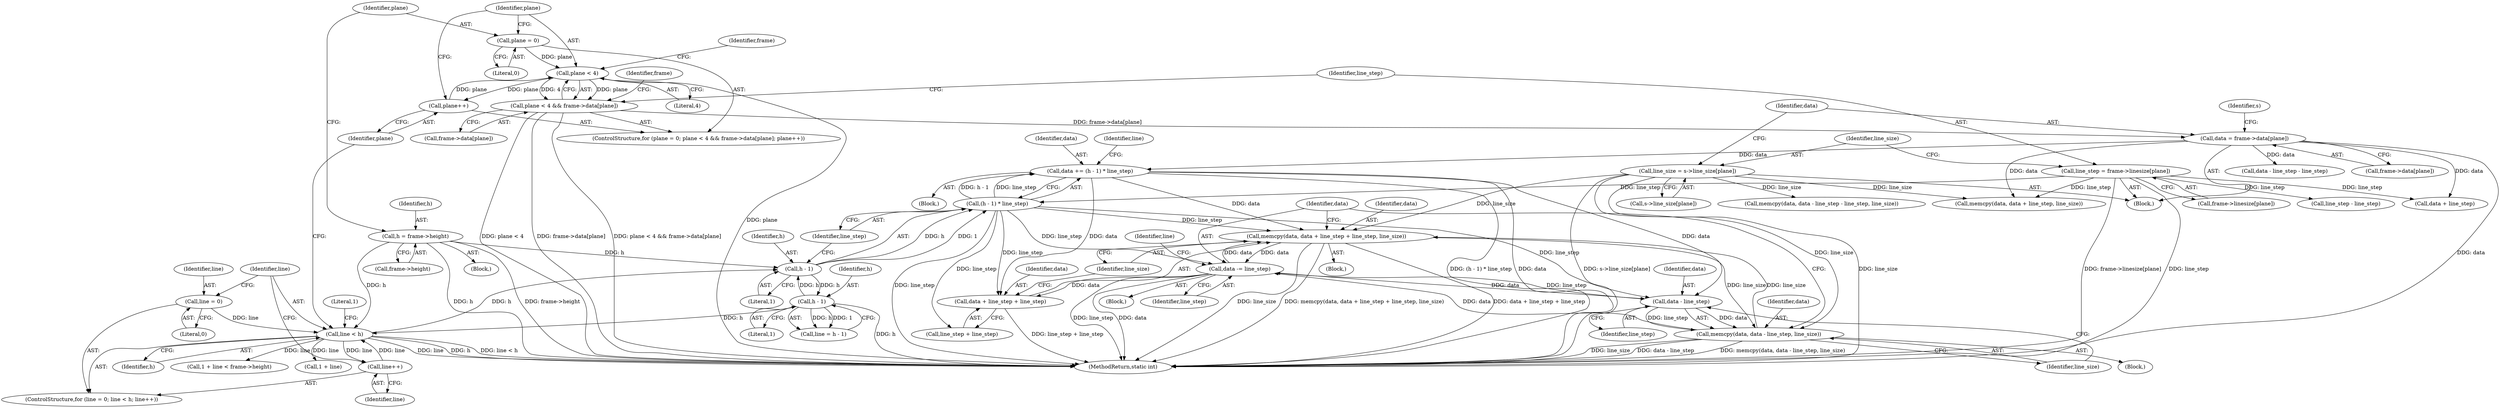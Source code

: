 digraph "1_FFmpeg_e43a0a232dbf6d3c161823c2e07c52e76227a1bc_2@API" {
"1000277" [label="(Call,memcpy(data, data + line_step + line_step, line_size))"];
"1000285" [label="(Call,data -= line_step)"];
"1000271" [label="(Call,data - line_step)"];
"1000245" [label="(Call,data += (h - 1) * line_step)"];
"1000247" [label="(Call,(h - 1) * line_step)"];
"1000248" [label="(Call,h - 1)"];
"1000158" [label="(Call,h = frame->height)"];
"1000209" [label="(Call,line < h)"];
"1000206" [label="(Call,line = 0)"];
"1000212" [label="(Call,line++)"];
"1000255" [label="(Call,h - 1)"];
"1000179" [label="(Call,line_step = frame->linesize[plane])"];
"1000193" [label="(Call,data = frame->data[plane])"];
"1000167" [label="(Call,plane < 4 && frame->data[plane])"];
"1000168" [label="(Call,plane < 4)"];
"1000176" [label="(Call,plane++)"];
"1000164" [label="(Call,plane = 0)"];
"1000277" [label="(Call,memcpy(data, data + line_step + line_step, line_size))"];
"1000186" [label="(Call,line_size = s->line_size[plane])"];
"1000269" [label="(Call,memcpy(data, data - line_step, line_size))"];
"1000279" [label="(Call,data + line_step + line_step)"];
"1000105" [label="(Block,)"];
"1000211" [label="(Identifier,h)"];
"1000284" [label="(Identifier,line_size)"];
"1000274" [label="(Identifier,line_size)"];
"1000263" [label="(Block,)"];
"1000178" [label="(Block,)"];
"1000277" [label="(Call,memcpy(data, data + line_step + line_step, line_size))"];
"1000171" [label="(Call,frame->data[plane])"];
"1000195" [label="(Call,frame->data[plane])"];
"1000251" [label="(Identifier,line_step)"];
"1000216" [label="(Call,1 + line < frame->height)"];
"1000202" [label="(Identifier,s)"];
"1000207" [label="(Identifier,line)"];
"1000299" [label="(MethodReturn,static int)"];
"1000163" [label="(ControlStructure,for (plane = 0; plane < 4 && frame->data[plane]; plane++))"];
"1000186" [label="(Call,line_size = s->line_size[plane])"];
"1000160" [label="(Call,frame->height)"];
"1000273" [label="(Identifier,line_step)"];
"1000169" [label="(Identifier,plane)"];
"1000164" [label="(Call,plane = 0)"];
"1000280" [label="(Identifier,data)"];
"1000276" [label="(Block,)"];
"1000278" [label="(Identifier,data)"];
"1000272" [label="(Identifier,data)"];
"1000170" [label="(Literal,4)"];
"1000166" [label="(Literal,0)"];
"1000224" [label="(Call,memcpy(data, data + line_step, line_size))"];
"1000209" [label="(Call,line < h)"];
"1000281" [label="(Call,line_step + line_step)"];
"1000180" [label="(Identifier,line_step)"];
"1000212" [label="(Call,line++)"];
"1000217" [label="(Call,1 + line)"];
"1000249" [label="(Identifier,h)"];
"1000165" [label="(Identifier,plane)"];
"1000208" [label="(Literal,0)"];
"1000187" [label="(Identifier,line_size)"];
"1000206" [label="(Call,line = 0)"];
"1000290" [label="(Identifier,frame)"];
"1000250" [label="(Literal,1)"];
"1000218" [label="(Literal,1)"];
"1000285" [label="(Call,data -= line_step)"];
"1000226" [label="(Call,data + line_step)"];
"1000188" [label="(Call,s->line_size[plane])"];
"1000247" [label="(Call,(h - 1) * line_step)"];
"1000255" [label="(Call,h - 1)"];
"1000194" [label="(Identifier,data)"];
"1000254" [label="(Identifier,line)"];
"1000270" [label="(Identifier,data)"];
"1000173" [label="(Identifier,frame)"];
"1000179" [label="(Call,line_step = frame->linesize[plane])"];
"1000234" [label="(Call,data - line_step - line_step)"];
"1000167" [label="(Call,plane < 4 && frame->data[plane])"];
"1000287" [label="(Identifier,line_step)"];
"1000271" [label="(Call,data - line_step)"];
"1000245" [label="(Call,data += (h - 1) * line_step)"];
"1000246" [label="(Identifier,data)"];
"1000269" [label="(Call,memcpy(data, data - line_step, line_size))"];
"1000159" [label="(Identifier,h)"];
"1000213" [label="(Identifier,line)"];
"1000181" [label="(Call,frame->linesize[plane])"];
"1000244" [label="(Block,)"];
"1000176" [label="(Call,plane++)"];
"1000232" [label="(Call,memcpy(data, data - line_step - line_step, line_size))"];
"1000279" [label="(Call,data + line_step + line_step)"];
"1000158" [label="(Call,h = frame->height)"];
"1000168" [label="(Call,plane < 4)"];
"1000253" [label="(Call,line = h - 1)"];
"1000210" [label="(Identifier,line)"];
"1000257" [label="(Literal,1)"];
"1000236" [label="(Call,line_step - line_step)"];
"1000256" [label="(Identifier,h)"];
"1000193" [label="(Call,data = frame->data[plane])"];
"1000262" [label="(Identifier,line)"];
"1000268" [label="(Block,)"];
"1000286" [label="(Identifier,data)"];
"1000177" [label="(Identifier,plane)"];
"1000248" [label="(Call,h - 1)"];
"1000205" [label="(ControlStructure,for (line = 0; line < h; line++))"];
"1000277" -> "1000276"  [label="AST: "];
"1000277" -> "1000284"  [label="CFG: "];
"1000278" -> "1000277"  [label="AST: "];
"1000279" -> "1000277"  [label="AST: "];
"1000284" -> "1000277"  [label="AST: "];
"1000286" -> "1000277"  [label="CFG: "];
"1000277" -> "1000299"  [label="DDG: line_size"];
"1000277" -> "1000299"  [label="DDG: memcpy(data, data + line_step + line_step, line_size)"];
"1000277" -> "1000299"  [label="DDG: data + line_step + line_step"];
"1000277" -> "1000269"  [label="DDG: line_size"];
"1000285" -> "1000277"  [label="DDG: data"];
"1000245" -> "1000277"  [label="DDG: data"];
"1000247" -> "1000277"  [label="DDG: line_step"];
"1000186" -> "1000277"  [label="DDG: line_size"];
"1000269" -> "1000277"  [label="DDG: line_size"];
"1000277" -> "1000285"  [label="DDG: data"];
"1000285" -> "1000263"  [label="AST: "];
"1000285" -> "1000287"  [label="CFG: "];
"1000286" -> "1000285"  [label="AST: "];
"1000287" -> "1000285"  [label="AST: "];
"1000262" -> "1000285"  [label="CFG: "];
"1000285" -> "1000299"  [label="DDG: data"];
"1000285" -> "1000299"  [label="DDG: line_step"];
"1000285" -> "1000271"  [label="DDG: data"];
"1000285" -> "1000279"  [label="DDG: data"];
"1000271" -> "1000285"  [label="DDG: line_step"];
"1000247" -> "1000285"  [label="DDG: line_step"];
"1000269" -> "1000285"  [label="DDG: data"];
"1000271" -> "1000269"  [label="AST: "];
"1000271" -> "1000273"  [label="CFG: "];
"1000272" -> "1000271"  [label="AST: "];
"1000273" -> "1000271"  [label="AST: "];
"1000274" -> "1000271"  [label="CFG: "];
"1000271" -> "1000269"  [label="DDG: data"];
"1000271" -> "1000269"  [label="DDG: line_step"];
"1000245" -> "1000271"  [label="DDG: data"];
"1000247" -> "1000271"  [label="DDG: line_step"];
"1000245" -> "1000244"  [label="AST: "];
"1000245" -> "1000247"  [label="CFG: "];
"1000246" -> "1000245"  [label="AST: "];
"1000247" -> "1000245"  [label="AST: "];
"1000254" -> "1000245"  [label="CFG: "];
"1000245" -> "1000299"  [label="DDG: data"];
"1000245" -> "1000299"  [label="DDG: (h - 1) * line_step"];
"1000247" -> "1000245"  [label="DDG: h - 1"];
"1000247" -> "1000245"  [label="DDG: line_step"];
"1000193" -> "1000245"  [label="DDG: data"];
"1000245" -> "1000279"  [label="DDG: data"];
"1000247" -> "1000251"  [label="CFG: "];
"1000248" -> "1000247"  [label="AST: "];
"1000251" -> "1000247"  [label="AST: "];
"1000247" -> "1000299"  [label="DDG: line_step"];
"1000248" -> "1000247"  [label="DDG: h"];
"1000248" -> "1000247"  [label="DDG: 1"];
"1000179" -> "1000247"  [label="DDG: line_step"];
"1000247" -> "1000279"  [label="DDG: line_step"];
"1000247" -> "1000281"  [label="DDG: line_step"];
"1000248" -> "1000250"  [label="CFG: "];
"1000249" -> "1000248"  [label="AST: "];
"1000250" -> "1000248"  [label="AST: "];
"1000251" -> "1000248"  [label="CFG: "];
"1000158" -> "1000248"  [label="DDG: h"];
"1000209" -> "1000248"  [label="DDG: h"];
"1000255" -> "1000248"  [label="DDG: h"];
"1000248" -> "1000255"  [label="DDG: h"];
"1000158" -> "1000105"  [label="AST: "];
"1000158" -> "1000160"  [label="CFG: "];
"1000159" -> "1000158"  [label="AST: "];
"1000160" -> "1000158"  [label="AST: "];
"1000165" -> "1000158"  [label="CFG: "];
"1000158" -> "1000299"  [label="DDG: h"];
"1000158" -> "1000299"  [label="DDG: frame->height"];
"1000158" -> "1000209"  [label="DDG: h"];
"1000209" -> "1000205"  [label="AST: "];
"1000209" -> "1000211"  [label="CFG: "];
"1000210" -> "1000209"  [label="AST: "];
"1000211" -> "1000209"  [label="AST: "];
"1000218" -> "1000209"  [label="CFG: "];
"1000177" -> "1000209"  [label="CFG: "];
"1000209" -> "1000299"  [label="DDG: line < h"];
"1000209" -> "1000299"  [label="DDG: line"];
"1000209" -> "1000299"  [label="DDG: h"];
"1000206" -> "1000209"  [label="DDG: line"];
"1000212" -> "1000209"  [label="DDG: line"];
"1000255" -> "1000209"  [label="DDG: h"];
"1000209" -> "1000212"  [label="DDG: line"];
"1000209" -> "1000216"  [label="DDG: line"];
"1000209" -> "1000217"  [label="DDG: line"];
"1000206" -> "1000205"  [label="AST: "];
"1000206" -> "1000208"  [label="CFG: "];
"1000207" -> "1000206"  [label="AST: "];
"1000208" -> "1000206"  [label="AST: "];
"1000210" -> "1000206"  [label="CFG: "];
"1000212" -> "1000205"  [label="AST: "];
"1000212" -> "1000213"  [label="CFG: "];
"1000213" -> "1000212"  [label="AST: "];
"1000210" -> "1000212"  [label="CFG: "];
"1000255" -> "1000253"  [label="AST: "];
"1000255" -> "1000257"  [label="CFG: "];
"1000256" -> "1000255"  [label="AST: "];
"1000257" -> "1000255"  [label="AST: "];
"1000253" -> "1000255"  [label="CFG: "];
"1000255" -> "1000299"  [label="DDG: h"];
"1000255" -> "1000253"  [label="DDG: h"];
"1000255" -> "1000253"  [label="DDG: 1"];
"1000179" -> "1000178"  [label="AST: "];
"1000179" -> "1000181"  [label="CFG: "];
"1000180" -> "1000179"  [label="AST: "];
"1000181" -> "1000179"  [label="AST: "];
"1000187" -> "1000179"  [label="CFG: "];
"1000179" -> "1000299"  [label="DDG: frame->linesize[plane]"];
"1000179" -> "1000299"  [label="DDG: line_step"];
"1000179" -> "1000224"  [label="DDG: line_step"];
"1000179" -> "1000226"  [label="DDG: line_step"];
"1000179" -> "1000236"  [label="DDG: line_step"];
"1000193" -> "1000178"  [label="AST: "];
"1000193" -> "1000195"  [label="CFG: "];
"1000194" -> "1000193"  [label="AST: "];
"1000195" -> "1000193"  [label="AST: "];
"1000202" -> "1000193"  [label="CFG: "];
"1000193" -> "1000299"  [label="DDG: data"];
"1000167" -> "1000193"  [label="DDG: frame->data[plane]"];
"1000193" -> "1000224"  [label="DDG: data"];
"1000193" -> "1000226"  [label="DDG: data"];
"1000193" -> "1000234"  [label="DDG: data"];
"1000167" -> "1000163"  [label="AST: "];
"1000167" -> "1000168"  [label="CFG: "];
"1000167" -> "1000171"  [label="CFG: "];
"1000168" -> "1000167"  [label="AST: "];
"1000171" -> "1000167"  [label="AST: "];
"1000180" -> "1000167"  [label="CFG: "];
"1000290" -> "1000167"  [label="CFG: "];
"1000167" -> "1000299"  [label="DDG: plane < 4"];
"1000167" -> "1000299"  [label="DDG: plane < 4 && frame->data[plane]"];
"1000167" -> "1000299"  [label="DDG: frame->data[plane]"];
"1000168" -> "1000167"  [label="DDG: plane"];
"1000168" -> "1000167"  [label="DDG: 4"];
"1000168" -> "1000170"  [label="CFG: "];
"1000169" -> "1000168"  [label="AST: "];
"1000170" -> "1000168"  [label="AST: "];
"1000173" -> "1000168"  [label="CFG: "];
"1000168" -> "1000299"  [label="DDG: plane"];
"1000176" -> "1000168"  [label="DDG: plane"];
"1000164" -> "1000168"  [label="DDG: plane"];
"1000168" -> "1000176"  [label="DDG: plane"];
"1000176" -> "1000163"  [label="AST: "];
"1000176" -> "1000177"  [label="CFG: "];
"1000177" -> "1000176"  [label="AST: "];
"1000169" -> "1000176"  [label="CFG: "];
"1000164" -> "1000163"  [label="AST: "];
"1000164" -> "1000166"  [label="CFG: "];
"1000165" -> "1000164"  [label="AST: "];
"1000166" -> "1000164"  [label="AST: "];
"1000169" -> "1000164"  [label="CFG: "];
"1000186" -> "1000178"  [label="AST: "];
"1000186" -> "1000188"  [label="CFG: "];
"1000187" -> "1000186"  [label="AST: "];
"1000188" -> "1000186"  [label="AST: "];
"1000194" -> "1000186"  [label="CFG: "];
"1000186" -> "1000299"  [label="DDG: s->line_size[plane]"];
"1000186" -> "1000299"  [label="DDG: line_size"];
"1000186" -> "1000224"  [label="DDG: line_size"];
"1000186" -> "1000232"  [label="DDG: line_size"];
"1000186" -> "1000269"  [label="DDG: line_size"];
"1000269" -> "1000268"  [label="AST: "];
"1000269" -> "1000274"  [label="CFG: "];
"1000270" -> "1000269"  [label="AST: "];
"1000274" -> "1000269"  [label="AST: "];
"1000286" -> "1000269"  [label="CFG: "];
"1000269" -> "1000299"  [label="DDG: memcpy(data, data - line_step, line_size)"];
"1000269" -> "1000299"  [label="DDG: line_size"];
"1000269" -> "1000299"  [label="DDG: data - line_step"];
"1000279" -> "1000281"  [label="CFG: "];
"1000280" -> "1000279"  [label="AST: "];
"1000281" -> "1000279"  [label="AST: "];
"1000284" -> "1000279"  [label="CFG: "];
"1000279" -> "1000299"  [label="DDG: line_step + line_step"];
}
